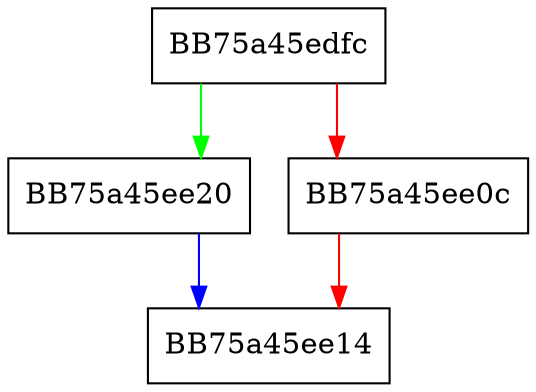 digraph pcache1FreePage {
  node [shape="box"];
  graph [splines=ortho];
  BB75a45edfc -> BB75a45ee20 [color="green"];
  BB75a45edfc -> BB75a45ee0c [color="red"];
  BB75a45ee0c -> BB75a45ee14 [color="red"];
  BB75a45ee20 -> BB75a45ee14 [color="blue"];
}